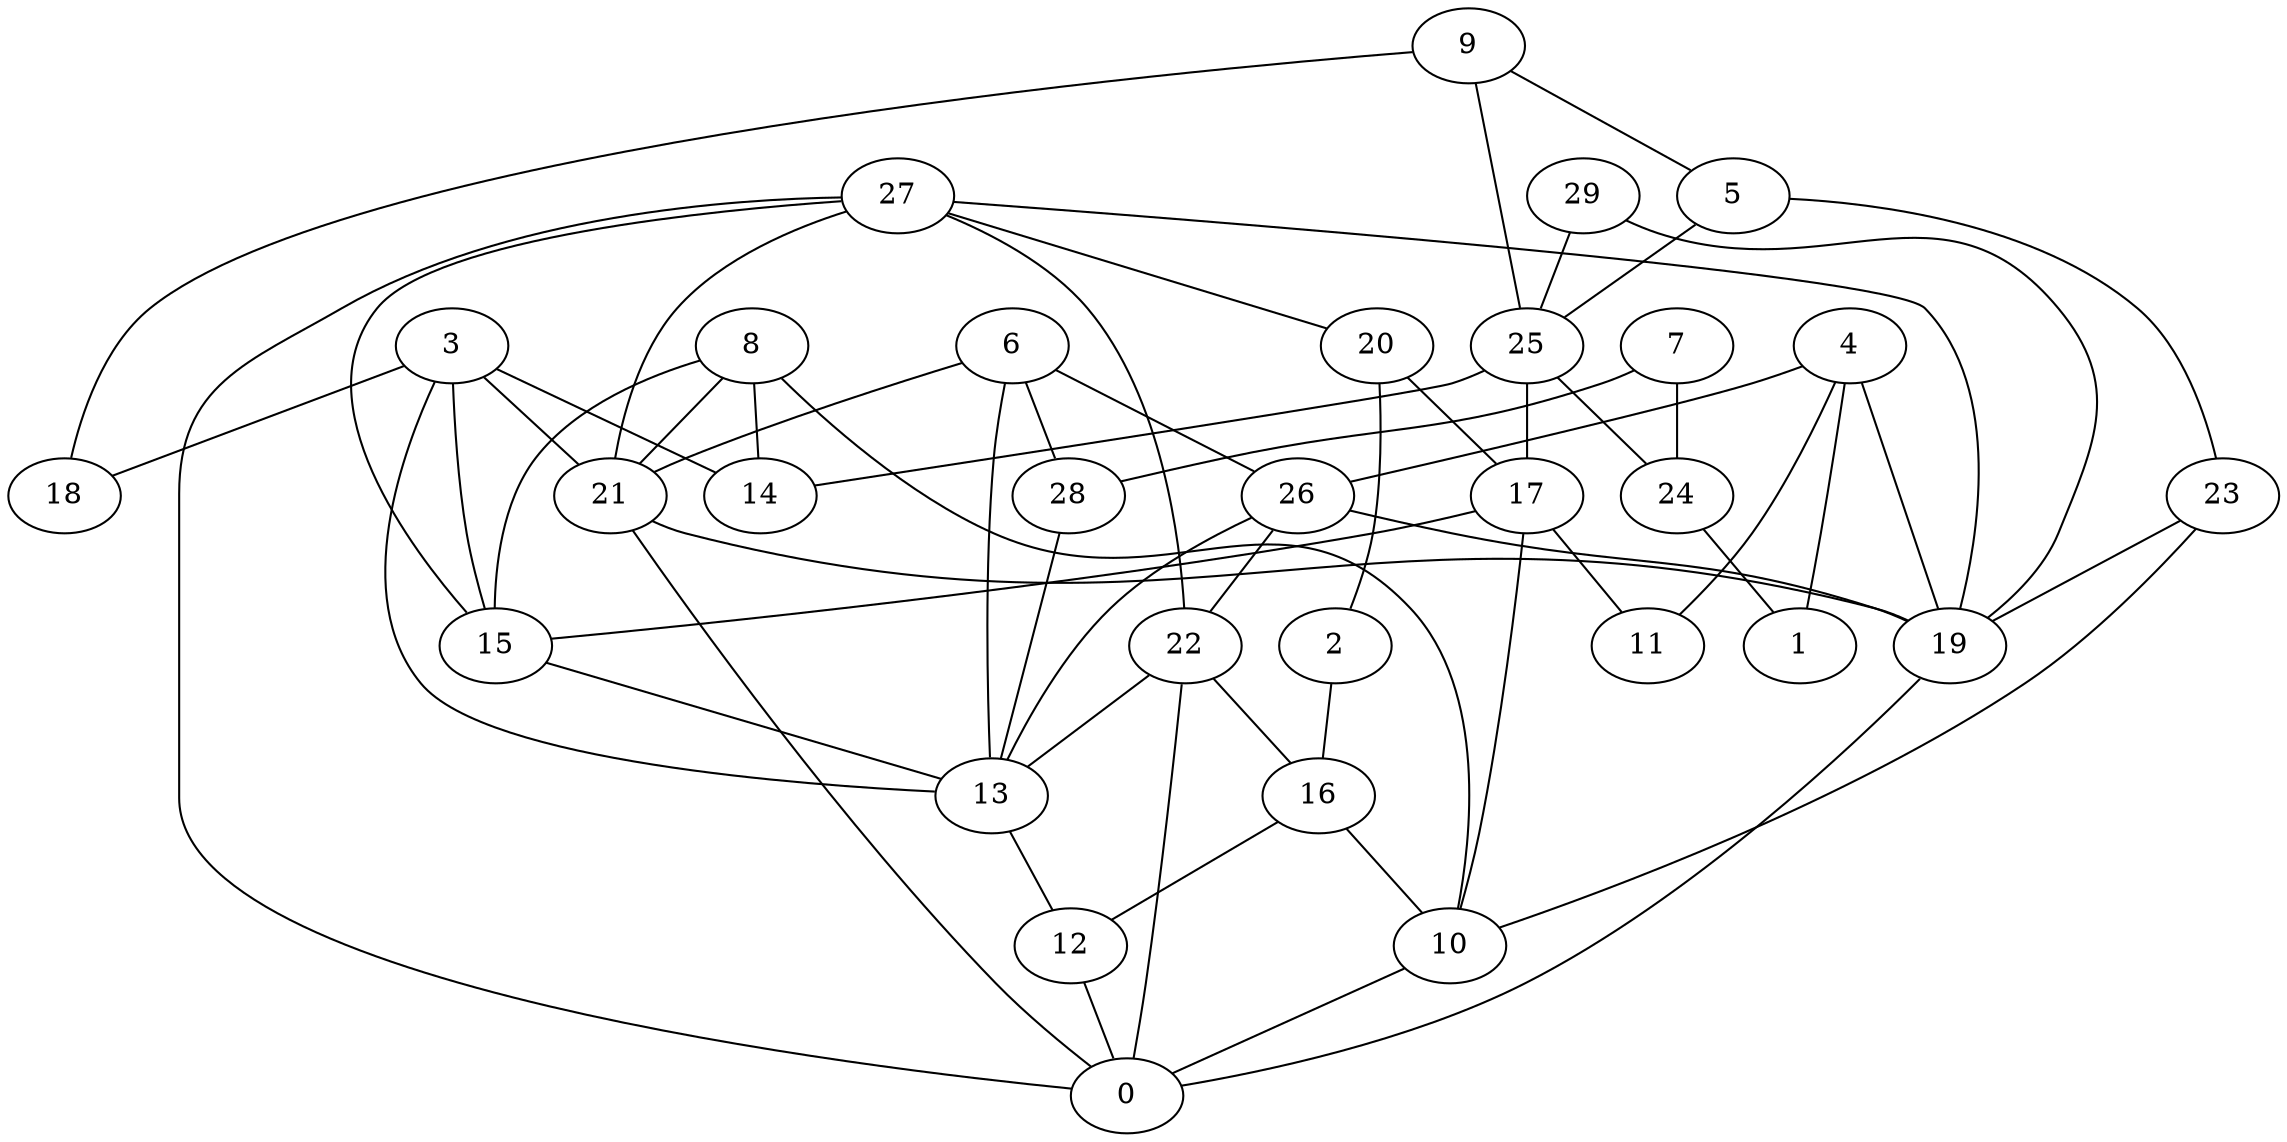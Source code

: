 digraph GG_graph {

subgraph G_graph {
edge [color = black]
"5" -> "25" [dir = none]
"5" -> "23" [dir = none]
"29" -> "19" [dir = none]
"20" -> "2" [dir = none]
"26" -> "13" [dir = none]
"21" -> "19" [dir = none]
"23" -> "10" [dir = none]
"23" -> "19" [dir = none]
"22" -> "16" [dir = none]
"22" -> "0" [dir = none]
"22" -> "13" [dir = none]
"9" -> "18" [dir = none]
"9" -> "5" [dir = none]
"28" -> "13" [dir = none]
"17" -> "15" [dir = none]
"27" -> "15" [dir = none]
"27" -> "19" [dir = none]
"27" -> "22" [dir = none]
"27" -> "20" [dir = none]
"7" -> "28" [dir = none]
"25" -> "24" [dir = none]
"25" -> "14" [dir = none]
"4" -> "1" [dir = none]
"4" -> "11" [dir = none]
"4" -> "19" [dir = none]
"12" -> "0" [dir = none]
"8" -> "21" [dir = none]
"6" -> "26" [dir = none]
"3" -> "13" [dir = none]
"25" -> "17" [dir = none]
"20" -> "17" [dir = none]
"27" -> "0" [dir = none]
"7" -> "24" [dir = none]
"9" -> "25" [dir = none]
"3" -> "18" [dir = none]
"4" -> "26" [dir = none]
"26" -> "19" [dir = none]
"6" -> "28" [dir = none]
"17" -> "11" [dir = none]
"6" -> "21" [dir = none]
"13" -> "12" [dir = none]
"3" -> "21" [dir = none]
"10" -> "0" [dir = none]
"8" -> "14" [dir = none]
"2" -> "16" [dir = none]
"16" -> "10" [dir = none]
"27" -> "21" [dir = none]
"3" -> "15" [dir = none]
"26" -> "22" [dir = none]
"6" -> "13" [dir = none]
"24" -> "1" [dir = none]
"15" -> "13" [dir = none]
"29" -> "25" [dir = none]
"3" -> "14" [dir = none]
"21" -> "0" [dir = none]
"17" -> "10" [dir = none]
"16" -> "12" [dir = none]
"19" -> "0" [dir = none]
"8" -> "15" [dir = none]
"8" -> "10" [dir = none]
}

}
